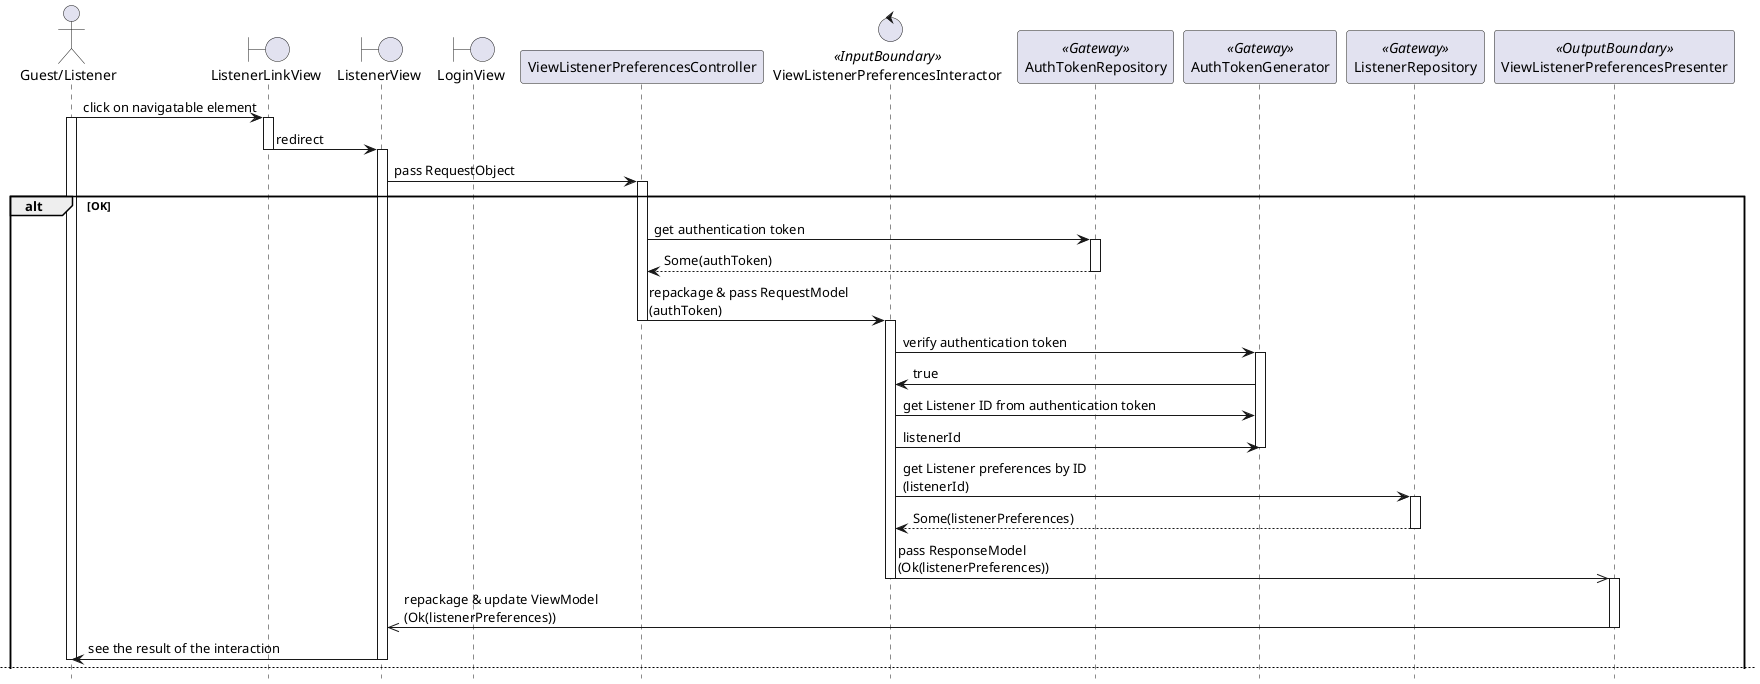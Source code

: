 @startuml

hide footbox
skinparam BackgroundColor transparent

actor "Guest/Listener"
boundary ListenerLinkView
boundary ListenerView
boundary LoginView
participant ViewListenerPreferencesController
control ViewListenerPreferencesInteractor <<InputBoundary>>
participant AuthTokenRepository <<Gateway>>
participant AuthTokenGenerator <<Gateway>>
participant ListenerRepository <<Gateway>>
participant ViewListenerPreferencesPresenter <<OutputBoundary>>

"Guest/Listener" -> ListenerLinkView: click on navigatable element
activate "Guest/Listener"
activate ListenerLinkView

ListenerLinkView -> ListenerView: redirect
deactivate ListenerLinkView
activate ListenerView

ListenerView -> ViewListenerPreferencesController: pass RequestObject
activate ViewListenerPreferencesController
    
alt OK
    ViewListenerPreferencesController -> AuthTokenRepository: get authentication token
    activate AuthTokenRepository
    return Some(authToken)
    deactivate AuthTokenRepository

    ViewListenerPreferencesController -> ViewListenerPreferencesInteractor: repackage & pass RequestModel\n(authToken)
    deactivate ViewListenerPreferencesController
    activate ViewListenerPreferencesInteractor

    ViewListenerPreferencesInteractor -> AuthTokenGenerator: verify authentication token
    activate AuthTokenGenerator
    ViewListenerPreferencesInteractor <- AuthTokenGenerator: true
    ViewListenerPreferencesInteractor -> AuthTokenGenerator: get Listener ID from authentication token
    ViewListenerPreferencesInteractor -> AuthTokenGenerator: listenerId
    deactivate AuthTokenGenerator

    ViewListenerPreferencesInteractor -> ListenerRepository: get Listener preferences by ID\n(listenerId)
    activate ListenerRepository
    return Some(listenerPreferences)
    deactivate ListenerRepository

    ViewListenerPreferencesInteractor ->> ViewListenerPreferencesPresenter: pass ResponseModel\n(Ok(listenerPreferences))
    deactivate ViewListenerPreferencesInteractor
    activate ViewListenerPreferencesPresenter

    ViewListenerPreferencesPresenter ->> ListenerView: repackage & update ViewModel\n(Ok(listenerPreferences))
    deactivate ViewListenerPreferencesPresenter

    ListenerView -> "Guest/Listener": see the result of the interaction
    deactivate ListenerView
    deactivate "Guest/Listener"
    
    newpage

else Error: Authentication token not found
    ViewListenerPreferencesController -> AuthTokenRepository: get authentication token
    activate ViewListenerPreferencesController
    activate "Guest/Listener"
    activate ListenerView
    activate AuthTokenRepository
    return None
    deactivate AuthTokenRepository

    ViewListenerPreferencesController -> LoginView: redirect
    deactivate ListenerView
    deactivate ViewListenerPreferencesController
    activate LoginView

    LoginView -> "Guest/Listener": see the result of the interaction
    deactivate LoginView
    deactivate "Guest/Listener"
    
else Error: Authentication token invalid
    ViewListenerPreferencesController -> AuthTokenRepository: get authentication token
    activate ViewListenerPreferencesController
    activate "Guest/Listener"
    activate ListenerView
    activate AuthTokenRepository
    return Some(authToken)
    deactivate AuthTokenRepository

    ViewListenerPreferencesController -> ViewListenerPreferencesInteractor: repackage & pass RequestModel\n(authToken, listenerId)
    deactivate ViewListenerPreferencesController
    activate ViewListenerPreferencesInteractor

    ViewListenerPreferencesInteractor -> AuthTokenGenerator: verify authentication token
    activate AuthTokenGenerator
    return false
    deactivate AuthTokenGenerator

    ViewListenerPreferencesInteractor ->> ViewListenerPreferencesPresenter: pass ResponseModel\n(Err(AuthTokenInvalid))
    deactivate ViewListenerPreferencesInteractor
    activate ViewListenerPreferencesPresenter

    ViewListenerPreferencesPresenter ->> ListenerView: repackage & update ViewModel\n(Err(AuthTokenInvalid))
    deactivate ViewListenerPreferencesPresenter

    ListenerView -> LoginView: redirect
    deactivate ListenerView
    activate LoginView

    LoginView -> "Guest/Listener": see the result of the interaction
    deactivate LoginView
    deactivate "Guest/Listener"
    newpage

else Error: Listener not found
    ViewListenerPreferencesController -> AuthTokenRepository: get authentication token
    activate ViewListenerPreferencesController
    activate "Guest/Listener"
    activate ListenerView
    activate AuthTokenRepository
    return Some(authToken)
    deactivate AuthTokenRepository

    ViewListenerPreferencesController -> ViewListenerPreferencesInteractor: repackage & pass RequestModel\n(authToken, listenerId)
    deactivate ViewListenerPreferencesController
    activate ViewListenerPreferencesInteractor

    ViewListenerPreferencesInteractor -> AuthTokenGenerator: verify authentication token
    activate AuthTokenGenerator
    return true
    deactivate AuthTokenGenerator

    ViewListenerPreferencesInteractor -> ListenerRepository: get Listener preferences by ID\n(listenerId)
    activate ListenerRepository
    return None
    deactivate ListenerRepository

    ViewListenerPreferencesInteractor ->> ViewListenerPreferencesPresenter: pass ResponseModel\n(Err(ListenerNotFound))
    deactivate ViewListenerPreferencesInteractor
    activate ViewListenerPreferencesPresenter

    ViewListenerPreferencesPresenter ->> ListenerView: repackage & update ViewModel\n(Err(ListenerNotFound))
    deactivate ViewListenerPreferencesPresenter

    ListenerView -> "Guest/Listener": see the result of the interaction
    deactivate ListenerView
    deactivate "Guest/Listener"
    
end

@enduml
